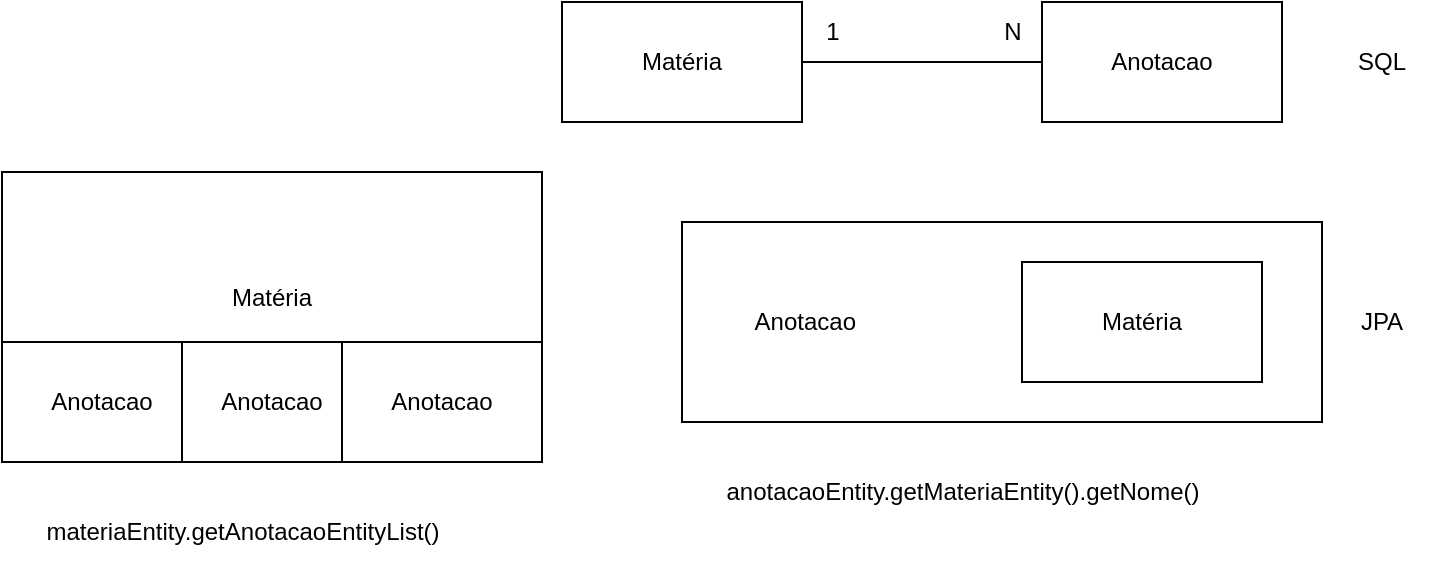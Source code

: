 <mxfile version="20.6.0" type="device"><diagram id="dO3NtRc0kiFRZLtRVlDy" name="Página-1"><mxGraphModel dx="1530" dy="326" grid="1" gridSize="10" guides="1" tooltips="1" connect="1" arrows="1" fold="1" page="1" pageScale="1" pageWidth="827" pageHeight="1169" math="0" shadow="0"><root><mxCell id="0"/><mxCell id="1" parent="0"/><mxCell id="mIqfUeBBvga5x_R8LUtw-1" value="Anotacao" style="rounded=0;whiteSpace=wrap;html=1;" parent="1" vertex="1"><mxGeometry x="330" y="260" width="120" height="60" as="geometry"/></mxCell><mxCell id="mIqfUeBBvga5x_R8LUtw-2" value="Matéria" style="rounded=0;whiteSpace=wrap;html=1;" parent="1" vertex="1"><mxGeometry x="90" y="260" width="120" height="60" as="geometry"/></mxCell><mxCell id="mIqfUeBBvga5x_R8LUtw-4" value="" style="endArrow=none;html=1;rounded=0;exitX=1;exitY=0.5;exitDx=0;exitDy=0;" parent="1" source="mIqfUeBBvga5x_R8LUtw-2" target="mIqfUeBBvga5x_R8LUtw-1" edge="1"><mxGeometry width="50" height="50" relative="1" as="geometry"><mxPoint x="320" y="340" as="sourcePoint"/><mxPoint x="330" y="290" as="targetPoint"/></mxGeometry></mxCell><mxCell id="mIqfUeBBvga5x_R8LUtw-5" value="N" style="text;html=1;align=center;verticalAlign=middle;resizable=0;points=[];autosize=1;strokeColor=none;fillColor=none;" parent="1" vertex="1"><mxGeometry x="300" y="260" width="30" height="30" as="geometry"/></mxCell><mxCell id="mIqfUeBBvga5x_R8LUtw-6" value="1" style="text;html=1;align=center;verticalAlign=middle;resizable=0;points=[];autosize=1;strokeColor=none;fillColor=none;" parent="1" vertex="1"><mxGeometry x="210" y="260" width="30" height="30" as="geometry"/></mxCell><mxCell id="mIqfUeBBvga5x_R8LUtw-7" value="Anotacao&amp;nbsp; &amp;nbsp; &amp;nbsp; &amp;nbsp; &amp;nbsp; &amp;nbsp; &amp;nbsp; &amp;nbsp; &amp;nbsp; &amp;nbsp; &amp;nbsp; &amp;nbsp; &amp;nbsp; &amp;nbsp; &amp;nbsp; &amp;nbsp; &amp;nbsp; &amp;nbsp; &amp;nbsp; &amp;nbsp; &amp;nbsp; &amp;nbsp; &amp;nbsp; &amp;nbsp; &amp;nbsp; &amp;nbsp; &amp;nbsp; &amp;nbsp; &amp;nbsp; &amp;nbsp;" style="rounded=0;whiteSpace=wrap;html=1;" parent="1" vertex="1"><mxGeometry x="150" y="370" width="320" height="100" as="geometry"/></mxCell><mxCell id="mIqfUeBBvga5x_R8LUtw-8" value="Matéria" style="rounded=0;whiteSpace=wrap;html=1;" parent="1" vertex="1"><mxGeometry x="-190" y="345" width="270" height="125" as="geometry"/></mxCell><mxCell id="IQ6OwISm5ezf5wNXzxhe-1" value="SQL" style="text;html=1;strokeColor=none;fillColor=none;align=center;verticalAlign=middle;whiteSpace=wrap;rounded=0;" vertex="1" parent="1"><mxGeometry x="470" y="275" width="60" height="30" as="geometry"/></mxCell><mxCell id="IQ6OwISm5ezf5wNXzxhe-2" value="JPA" style="text;html=1;strokeColor=none;fillColor=none;align=center;verticalAlign=middle;whiteSpace=wrap;rounded=0;" vertex="1" parent="1"><mxGeometry x="470" y="405" width="60" height="30" as="geometry"/></mxCell><mxCell id="IQ6OwISm5ezf5wNXzxhe-4" value="anotacaoEntity.getMateriaEntity().getNome()" style="text;html=1;align=center;verticalAlign=middle;resizable=0;points=[];autosize=1;strokeColor=none;fillColor=none;" vertex="1" parent="1"><mxGeometry x="160" y="490" width="260" height="30" as="geometry"/></mxCell><mxCell id="IQ6OwISm5ezf5wNXzxhe-5" value="Anotacao" style="rounded=0;whiteSpace=wrap;html=1;" vertex="1" parent="1"><mxGeometry x="-190" y="430" width="100" height="60" as="geometry"/></mxCell><mxCell id="IQ6OwISm5ezf5wNXzxhe-7" value="Anotacao" style="rounded=0;whiteSpace=wrap;html=1;" vertex="1" parent="1"><mxGeometry x="-100" y="430" width="90" height="60" as="geometry"/></mxCell><mxCell id="IQ6OwISm5ezf5wNXzxhe-8" value="Anotacao" style="rounded=0;whiteSpace=wrap;html=1;" vertex="1" parent="1"><mxGeometry x="-20" y="430" width="100" height="60" as="geometry"/></mxCell><mxCell id="IQ6OwISm5ezf5wNXzxhe-9" value="Matéria" style="rounded=0;whiteSpace=wrap;html=1;" vertex="1" parent="1"><mxGeometry x="320" y="390" width="120" height="60" as="geometry"/></mxCell><mxCell id="IQ6OwISm5ezf5wNXzxhe-11" value="materiaEntity.getAnotacaoEntityList()" style="text;html=1;align=center;verticalAlign=middle;resizable=0;points=[];autosize=1;strokeColor=none;fillColor=none;" vertex="1" parent="1"><mxGeometry x="-180" y="510" width="220" height="30" as="geometry"/></mxCell></root></mxGraphModel></diagram></mxfile>